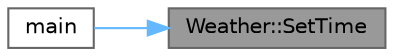 digraph "Weather::SetTime"
{
 // LATEX_PDF_SIZE
  bgcolor="transparent";
  edge [fontname=Helvetica,fontsize=10,labelfontname=Helvetica,labelfontsize=10];
  node [fontname=Helvetica,fontsize=10,shape=box,height=0.2,width=0.4];
  rankdir="RL";
  Node1 [id="Node000001",label="Weather::SetTime",height=0.2,width=0.4,color="gray40", fillcolor="grey60", style="filled", fontcolor="black",tooltip="Set time."];
  Node1 -> Node2 [id="edge1_Node000001_Node000002",dir="back",color="steelblue1",style="solid",tooltip=" "];
  Node2 [id="Node000002",label="main",height=0.2,width=0.4,color="grey40", fillcolor="white", style="filled",URL="$_weather_test_8cpp.html#ae66f6b31b5ad750f1fe042a706a4e3d4",tooltip=" "];
}
